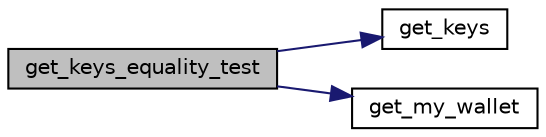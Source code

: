digraph "get_keys_equality_test"
{
 // LATEX_PDF_SIZE
  edge [fontname="Helvetica",fontsize="10",labelfontname="Helvetica",labelfontsize="10"];
  node [fontname="Helvetica",fontsize="10",shape=record];
  rankdir="LR";
  Node1 [label="get_keys_equality_test",height=0.2,width=0.4,color="black", fillcolor="grey75", style="filled", fontcolor="black",tooltip=" "];
  Node1 -> Node2 [color="midnightblue",fontsize="10",style="solid",fontname="Helvetica"];
  Node2 [label="get_keys",height=0.2,width=0.4,color="black", fillcolor="white", style="filled",URL="$rsa_8h.html#a43ef74c79e95360f43f9f9bd32b33b1d",tooltip="Get the keys object."];
  Node1 -> Node3 [color="midnightblue",fontsize="10",style="solid",fontname="Helvetica"];
  Node3 [label="get_my_wallet",height=0.2,width=0.4,color="black", fillcolor="white", style="filled",URL="$wallet_8h.html#a993fb7ec0c86c7a2d8ff68363e9f5304",tooltip="Get my wallet object."];
}
